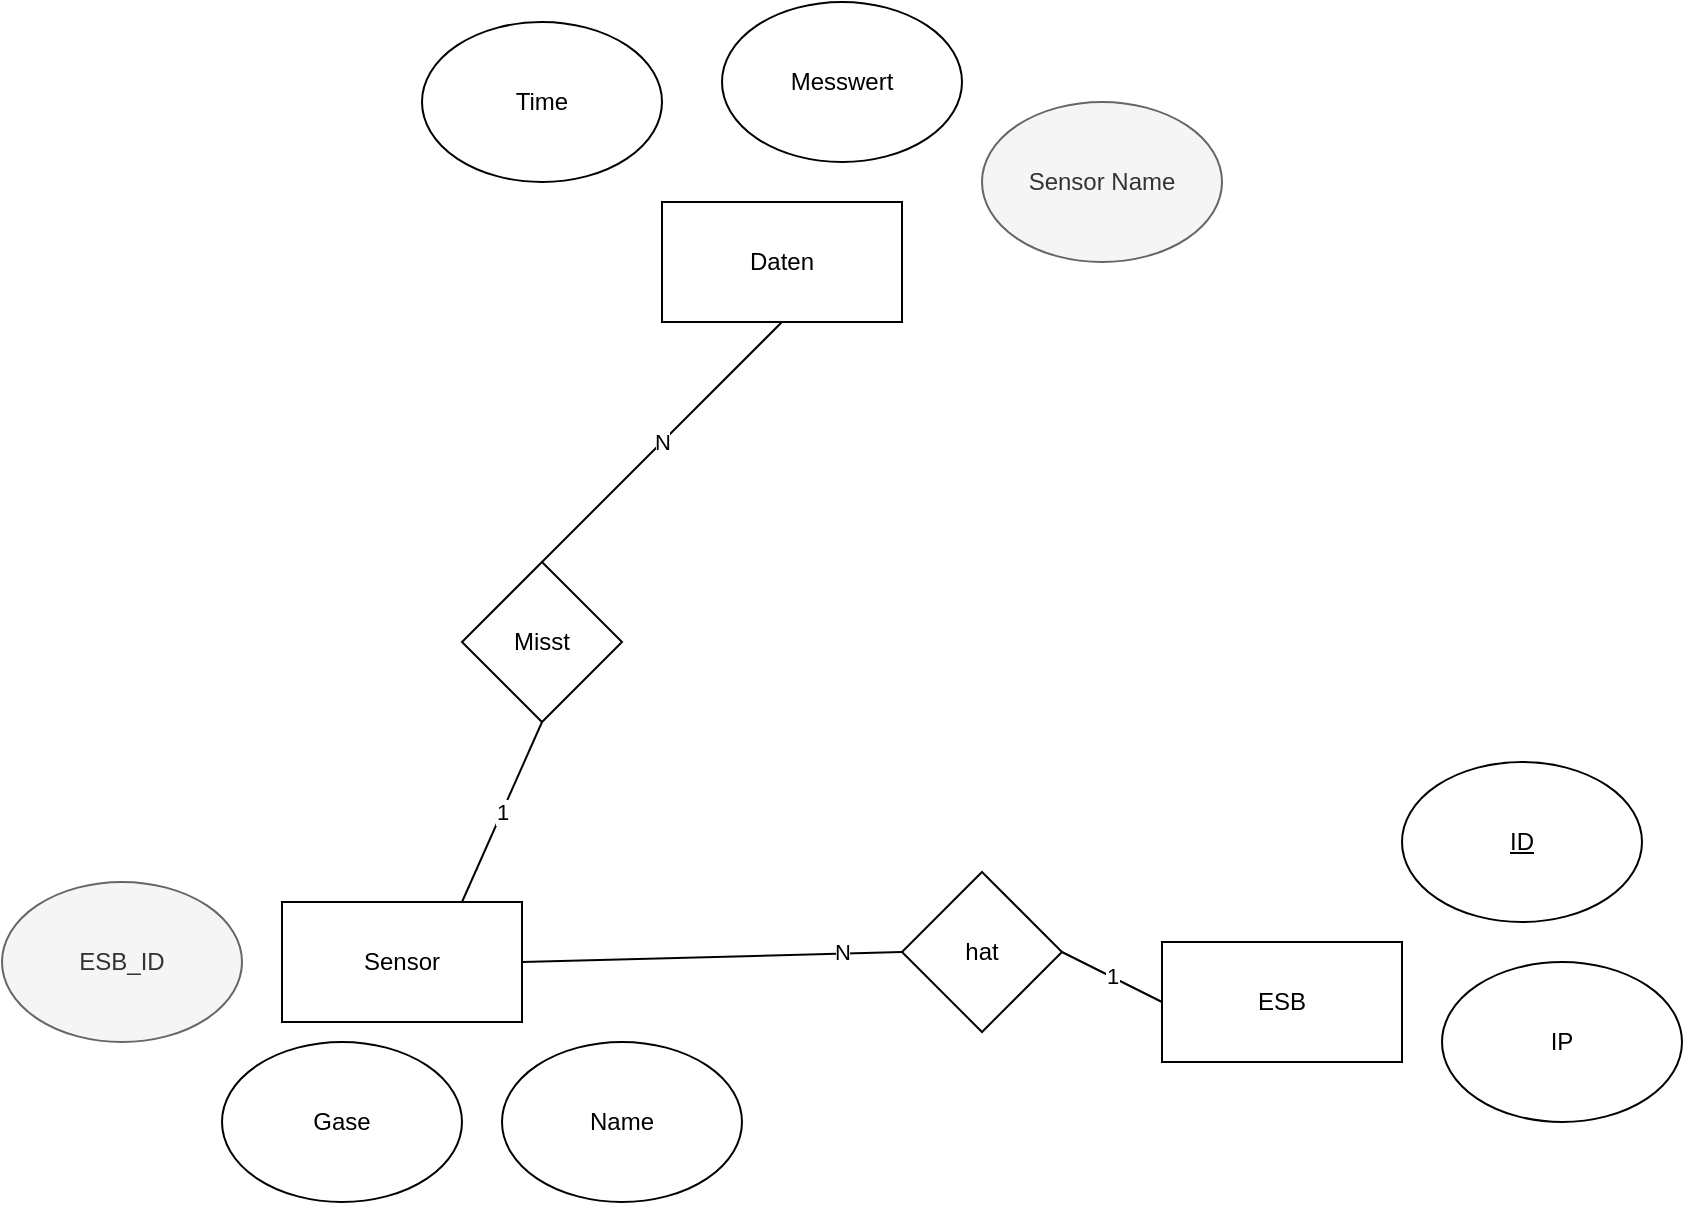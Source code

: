 <mxfile version="17.5.0" type="device"><diagram id="0HjMYdn44i_Ntumk7C3W" name="Page-1"><mxGraphModel dx="2249" dy="754" grid="1" gridSize="10" guides="1" tooltips="1" connect="1" arrows="1" fold="1" page="1" pageScale="1" pageWidth="827" pageHeight="1169" math="0" shadow="0"><root><mxCell id="0"/><mxCell id="1" parent="0"/><mxCell id="7iolwKkTz0v4rJAleeUU-1" value="Daten" style="rounded=0;whiteSpace=wrap;html=1;" vertex="1" parent="1"><mxGeometry x="230" y="210" width="120" height="60" as="geometry"/></mxCell><mxCell id="7iolwKkTz0v4rJAleeUU-2" value="Time" style="ellipse;whiteSpace=wrap;html=1;" vertex="1" parent="1"><mxGeometry x="110" y="120" width="120" height="80" as="geometry"/></mxCell><mxCell id="7iolwKkTz0v4rJAleeUU-3" value="Messwert" style="ellipse;whiteSpace=wrap;html=1;" vertex="1" parent="1"><mxGeometry x="260" y="110" width="120" height="80" as="geometry"/></mxCell><mxCell id="7iolwKkTz0v4rJAleeUU-4" value="Sensor Name" style="ellipse;whiteSpace=wrap;html=1;fillColor=#f5f5f5;fontColor=#333333;strokeColor=#666666;" vertex="1" parent="1"><mxGeometry x="390" y="160" width="120" height="80" as="geometry"/></mxCell><mxCell id="7iolwKkTz0v4rJAleeUU-11" value="1" style="rounded=0;orthogonalLoop=1;jettySize=auto;html=1;exitX=0.75;exitY=0;exitDx=0;exitDy=0;entryX=0.5;entryY=1;entryDx=0;entryDy=0;endArrow=none;endFill=0;" edge="1" parent="1" source="7iolwKkTz0v4rJAleeUU-7" target="7iolwKkTz0v4rJAleeUU-10"><mxGeometry relative="1" as="geometry"/></mxCell><mxCell id="7iolwKkTz0v4rJAleeUU-7" value="Sensor" style="rounded=0;whiteSpace=wrap;html=1;" vertex="1" parent="1"><mxGeometry x="40" y="560" width="120" height="60" as="geometry"/></mxCell><mxCell id="7iolwKkTz0v4rJAleeUU-8" value="Name" style="ellipse;whiteSpace=wrap;html=1;" vertex="1" parent="1"><mxGeometry x="150" y="630" width="120" height="80" as="geometry"/></mxCell><mxCell id="7iolwKkTz0v4rJAleeUU-9" value="Gase" style="ellipse;whiteSpace=wrap;html=1;" vertex="1" parent="1"><mxGeometry x="10" y="630" width="120" height="80" as="geometry"/></mxCell><mxCell id="7iolwKkTz0v4rJAleeUU-12" value="N" style="edgeStyle=none;rounded=0;orthogonalLoop=1;jettySize=auto;html=1;exitX=0.5;exitY=0;exitDx=0;exitDy=0;entryX=0.5;entryY=1;entryDx=0;entryDy=0;endArrow=none;endFill=0;" edge="1" parent="1" source="7iolwKkTz0v4rJAleeUU-10" target="7iolwKkTz0v4rJAleeUU-1"><mxGeometry relative="1" as="geometry"/></mxCell><mxCell id="7iolwKkTz0v4rJAleeUU-10" value="Misst" style="rhombus;whiteSpace=wrap;html=1;" vertex="1" parent="1"><mxGeometry x="130" y="390" width="80" height="80" as="geometry"/></mxCell><mxCell id="7iolwKkTz0v4rJAleeUU-15" value="1" style="edgeStyle=none;rounded=0;orthogonalLoop=1;jettySize=auto;html=1;exitX=0;exitY=0.5;exitDx=0;exitDy=0;entryX=1;entryY=0.5;entryDx=0;entryDy=0;endArrow=none;endFill=0;" edge="1" parent="1" source="7iolwKkTz0v4rJAleeUU-13" target="7iolwKkTz0v4rJAleeUU-14"><mxGeometry relative="1" as="geometry"/></mxCell><mxCell id="7iolwKkTz0v4rJAleeUU-13" value="ESB" style="rounded=0;whiteSpace=wrap;html=1;" vertex="1" parent="1"><mxGeometry x="480" y="580" width="120" height="60" as="geometry"/></mxCell><mxCell id="7iolwKkTz0v4rJAleeUU-16" style="edgeStyle=none;rounded=0;orthogonalLoop=1;jettySize=auto;html=1;exitX=0;exitY=0.5;exitDx=0;exitDy=0;entryX=1;entryY=0.5;entryDx=0;entryDy=0;endArrow=none;endFill=0;" edge="1" parent="1" source="7iolwKkTz0v4rJAleeUU-14" target="7iolwKkTz0v4rJAleeUU-7"><mxGeometry relative="1" as="geometry"/></mxCell><mxCell id="7iolwKkTz0v4rJAleeUU-17" value="N" style="edgeLabel;html=1;align=center;verticalAlign=middle;resizable=0;points=[];" vertex="1" connectable="0" parent="7iolwKkTz0v4rJAleeUU-16"><mxGeometry x="-0.684" y="-1" relative="1" as="geometry"><mxPoint as="offset"/></mxGeometry></mxCell><mxCell id="7iolwKkTz0v4rJAleeUU-14" value="hat" style="rhombus;whiteSpace=wrap;html=1;" vertex="1" parent="1"><mxGeometry x="350" y="545" width="80" height="80" as="geometry"/></mxCell><mxCell id="7iolwKkTz0v4rJAleeUU-18" value="&lt;u&gt;ID&lt;/u&gt;" style="ellipse;whiteSpace=wrap;html=1;" vertex="1" parent="1"><mxGeometry x="600" y="490" width="120" height="80" as="geometry"/></mxCell><mxCell id="7iolwKkTz0v4rJAleeUU-20" value="IP" style="ellipse;whiteSpace=wrap;html=1;" vertex="1" parent="1"><mxGeometry x="620" y="590" width="120" height="80" as="geometry"/></mxCell><mxCell id="7iolwKkTz0v4rJAleeUU-21" value="ESB_ID" style="ellipse;whiteSpace=wrap;html=1;fillColor=#f5f5f5;fontColor=#333333;strokeColor=#666666;" vertex="1" parent="1"><mxGeometry x="-100" y="550" width="120" height="80" as="geometry"/></mxCell></root></mxGraphModel></diagram></mxfile>